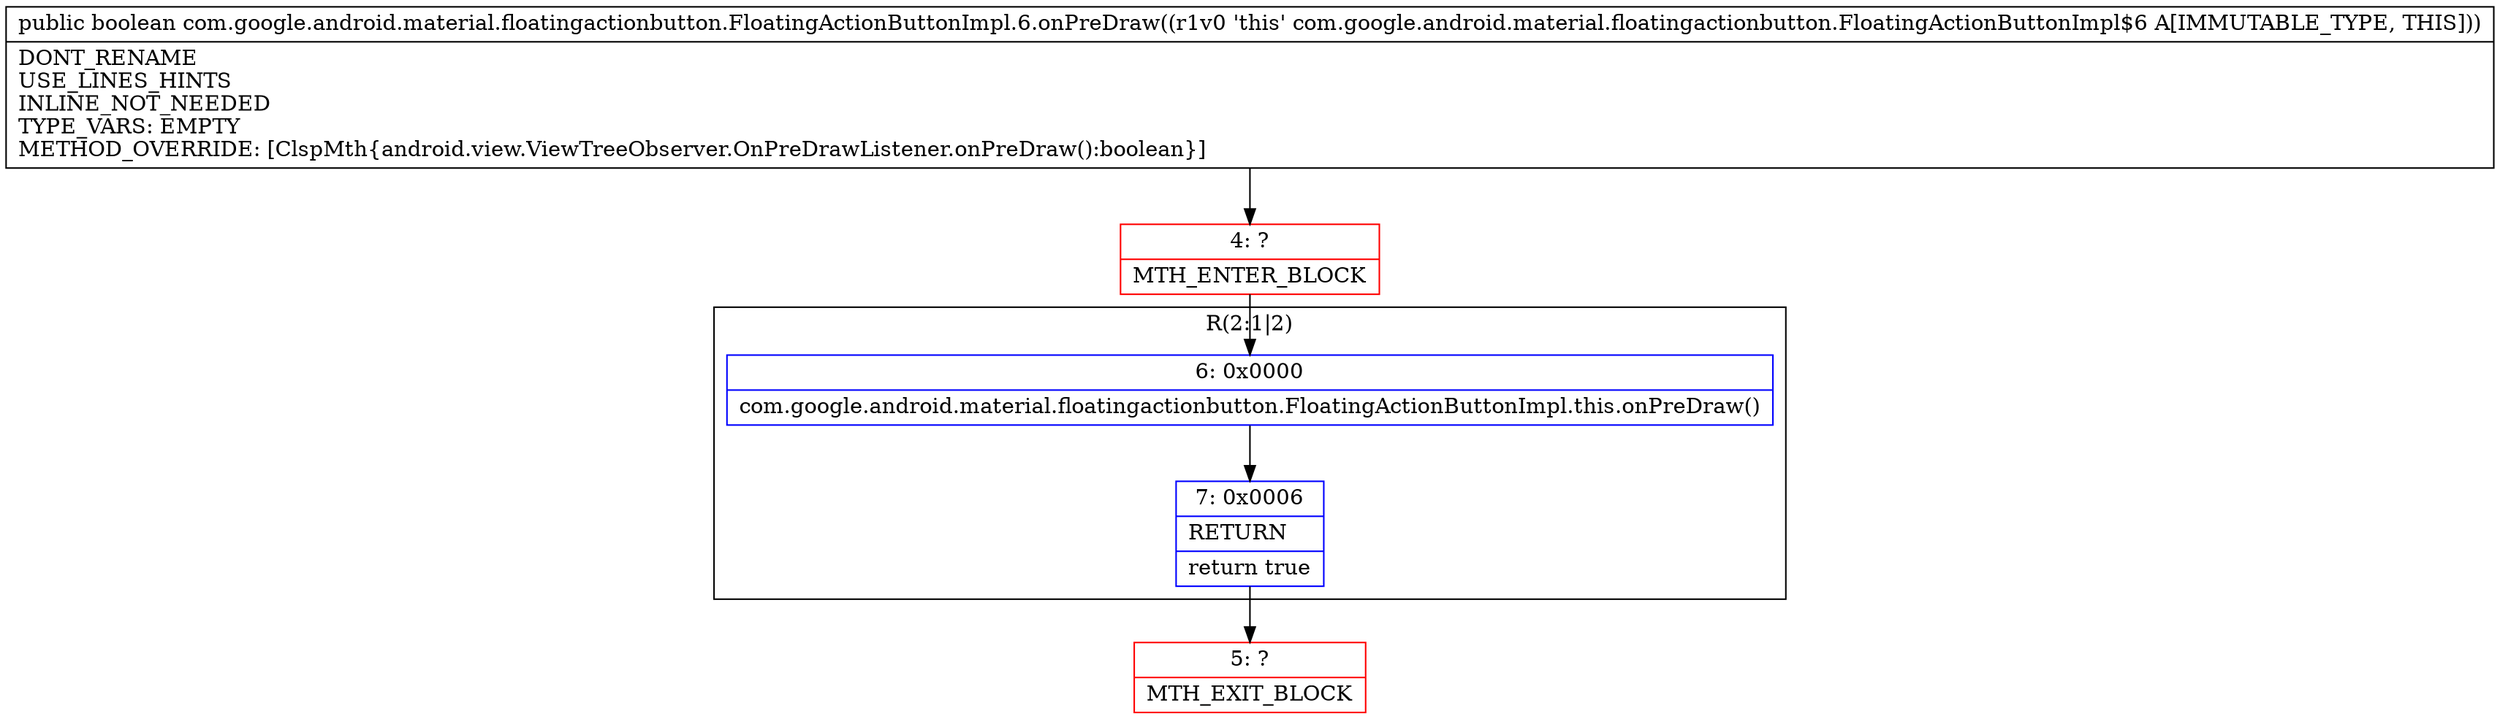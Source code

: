 digraph "CFG forcom.google.android.material.floatingactionbutton.FloatingActionButtonImpl.6.onPreDraw()Z" {
subgraph cluster_Region_973074649 {
label = "R(2:1|2)";
node [shape=record,color=blue];
Node_6 [shape=record,label="{6\:\ 0x0000|com.google.android.material.floatingactionbutton.FloatingActionButtonImpl.this.onPreDraw()\l}"];
Node_7 [shape=record,label="{7\:\ 0x0006|RETURN\l|return true\l}"];
}
Node_4 [shape=record,color=red,label="{4\:\ ?|MTH_ENTER_BLOCK\l}"];
Node_5 [shape=record,color=red,label="{5\:\ ?|MTH_EXIT_BLOCK\l}"];
MethodNode[shape=record,label="{public boolean com.google.android.material.floatingactionbutton.FloatingActionButtonImpl.6.onPreDraw((r1v0 'this' com.google.android.material.floatingactionbutton.FloatingActionButtonImpl$6 A[IMMUTABLE_TYPE, THIS]))  | DONT_RENAME\lUSE_LINES_HINTS\lINLINE_NOT_NEEDED\lTYPE_VARS: EMPTY\lMETHOD_OVERRIDE: [ClspMth\{android.view.ViewTreeObserver.OnPreDrawListener.onPreDraw():boolean\}]\l}"];
MethodNode -> Node_4;Node_6 -> Node_7;
Node_7 -> Node_5;
Node_4 -> Node_6;
}

